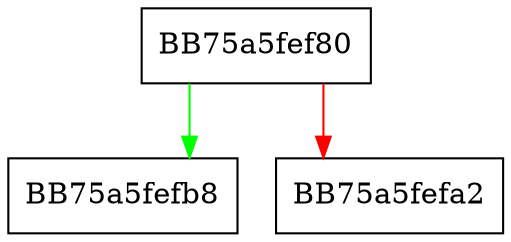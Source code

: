 digraph SSE_pslld_NI {
  node [shape="box"];
  graph [splines=ortho];
  BB75a5fef80 -> BB75a5fefb8 [color="green"];
  BB75a5fef80 -> BB75a5fefa2 [color="red"];
}